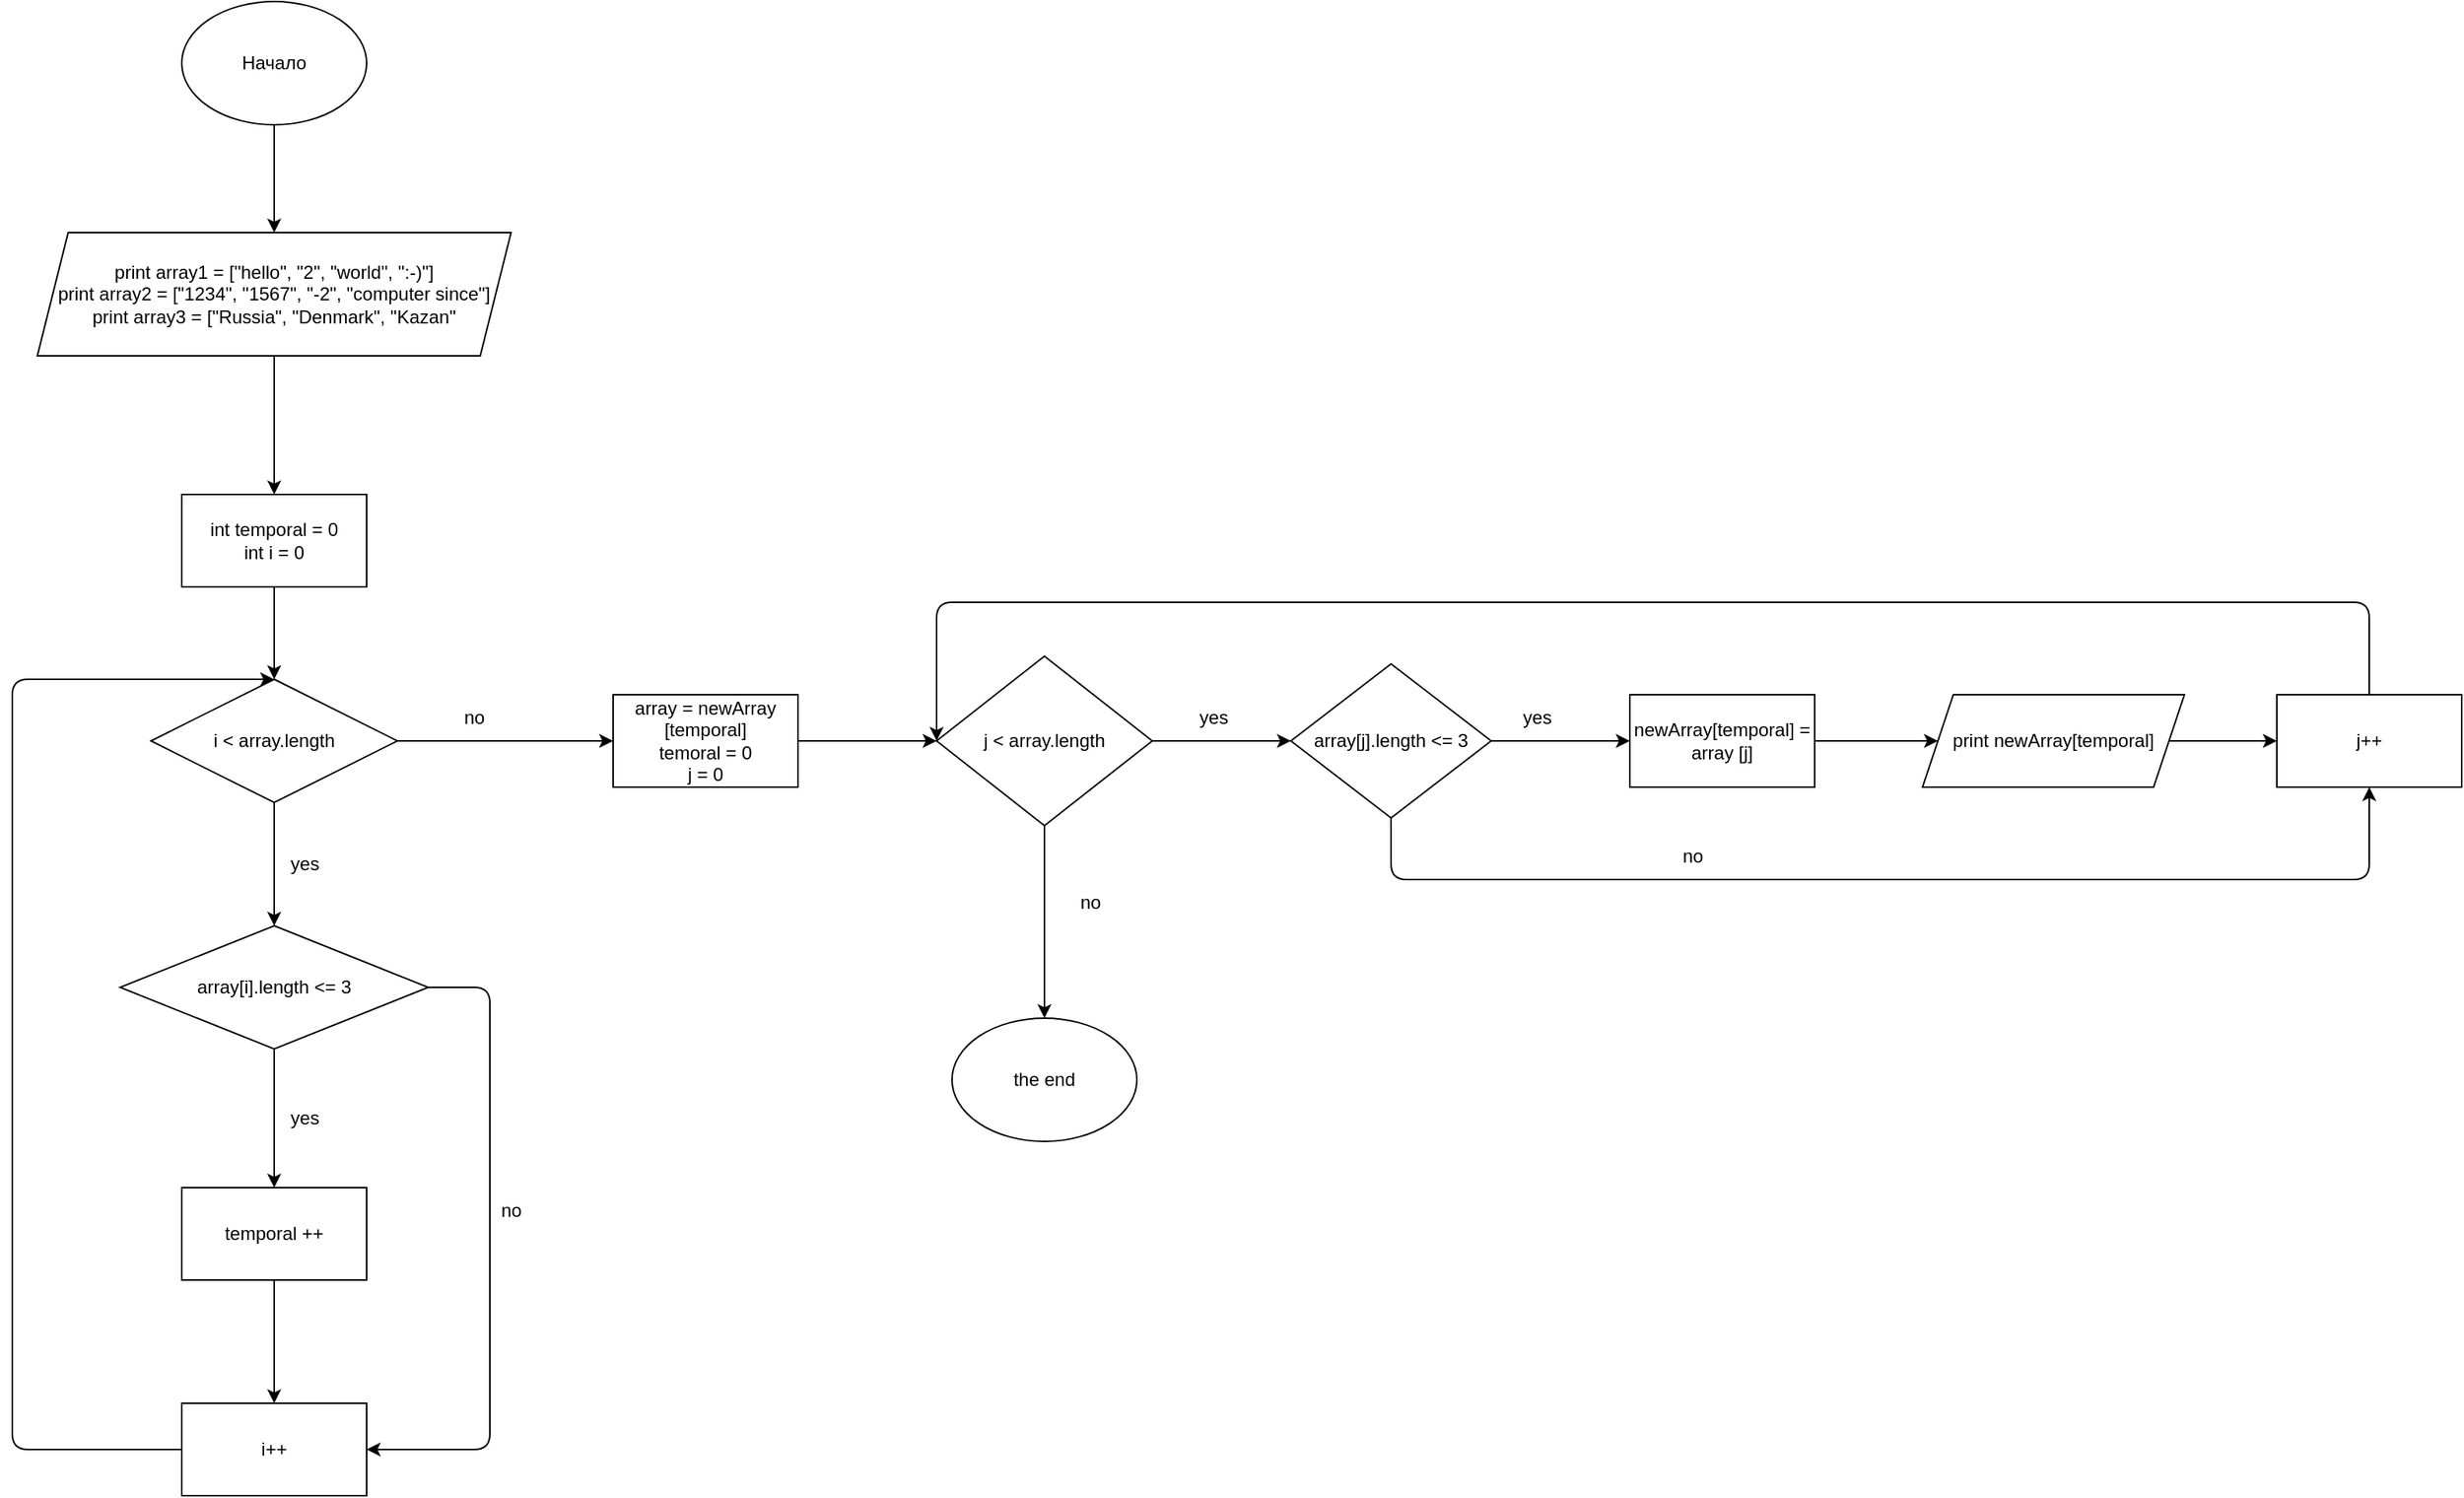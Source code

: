 <mxfile>
    <diagram id="OmwC6JxJdjR2nZ0buQf_" name="Страница 1">
        <mxGraphModel dx="665" dy="360" grid="1" gridSize="10" guides="1" tooltips="1" connect="1" arrows="1" fold="1" page="1" pageScale="1" pageWidth="827" pageHeight="1169" math="0" shadow="0">
            <root>
                <mxCell id="0"/>
                <mxCell id="1" parent="0"/>
                <mxCell id="4" value="" style="edgeStyle=none;html=1;" edge="1" parent="1" source="2" target="3">
                    <mxGeometry relative="1" as="geometry"/>
                </mxCell>
                <mxCell id="2" value="Начало" style="ellipse;whiteSpace=wrap;html=1;" vertex="1" parent="1">
                    <mxGeometry x="230" y="10" width="120" height="80" as="geometry"/>
                </mxCell>
                <mxCell id="8" value="" style="edgeStyle=none;html=1;" edge="1" parent="1" source="3">
                    <mxGeometry relative="1" as="geometry">
                        <mxPoint x="290" y="330" as="targetPoint"/>
                    </mxGeometry>
                </mxCell>
                <mxCell id="3" value="print array1 = [&quot;hello&quot;, &quot;2&quot;, &quot;world&quot;, &quot;:-)&quot;]&lt;br&gt;print array2 = [&quot;1234&quot;, &quot;1567&quot;, &quot;-2&quot;, &quot;computer since&quot;]&lt;br&gt;print array3 = [&quot;Russia&quot;, &quot;Denmark&quot;, &quot;Kazan&quot;" style="shape=parallelogram;perimeter=parallelogramPerimeter;whiteSpace=wrap;html=1;fixedSize=1;" vertex="1" parent="1">
                    <mxGeometry x="136.25" y="160" width="307.5" height="80" as="geometry"/>
                </mxCell>
                <mxCell id="13" value="" style="edgeStyle=none;html=1;" edge="1" parent="1" source="11" target="12">
                    <mxGeometry relative="1" as="geometry"/>
                </mxCell>
                <mxCell id="11" value="int temporal = 0&lt;br&gt;int i = 0" style="rounded=0;whiteSpace=wrap;html=1;" vertex="1" parent="1">
                    <mxGeometry x="230" y="330" width="120" height="60" as="geometry"/>
                </mxCell>
                <mxCell id="15" value="" style="edgeStyle=none;html=1;" edge="1" parent="1" source="12" target="14">
                    <mxGeometry relative="1" as="geometry">
                        <Array as="points">
                            <mxPoint x="290" y="570"/>
                        </Array>
                    </mxGeometry>
                </mxCell>
                <mxCell id="12" value="i &amp;lt; array.length" style="rhombus;whiteSpace=wrap;html=1;rounded=0;" vertex="1" parent="1">
                    <mxGeometry x="210" y="450" width="160" height="80" as="geometry"/>
                </mxCell>
                <mxCell id="17" value="" style="edgeStyle=none;html=1;" edge="1" parent="1" source="14" target="16">
                    <mxGeometry relative="1" as="geometry"/>
                </mxCell>
                <mxCell id="14" value="array[i].length &amp;lt;= 3" style="rhombus;whiteSpace=wrap;html=1;rounded=0;" vertex="1" parent="1">
                    <mxGeometry x="190" y="610" width="200" height="80" as="geometry"/>
                </mxCell>
                <mxCell id="19" value="" style="edgeStyle=none;html=1;" edge="1" parent="1" source="16" target="18">
                    <mxGeometry relative="1" as="geometry"/>
                </mxCell>
                <mxCell id="16" value="temporal ++" style="whiteSpace=wrap;html=1;rounded=0;" vertex="1" parent="1">
                    <mxGeometry x="230" y="780" width="120" height="60" as="geometry"/>
                </mxCell>
                <mxCell id="18" value="i++" style="whiteSpace=wrap;html=1;rounded=0;" vertex="1" parent="1">
                    <mxGeometry x="230" y="920" width="120" height="60" as="geometry"/>
                </mxCell>
                <mxCell id="20" value="" style="endArrow=classic;html=1;exitX=0;exitY=0.5;exitDx=0;exitDy=0;entryX=0.5;entryY=0;entryDx=0;entryDy=0;" edge="1" parent="1" source="18" target="12">
                    <mxGeometry width="50" height="50" relative="1" as="geometry">
                        <mxPoint x="270" y="910" as="sourcePoint"/>
                        <mxPoint x="320" y="860" as="targetPoint"/>
                        <Array as="points">
                            <mxPoint x="120" y="950"/>
                            <mxPoint x="120" y="450"/>
                        </Array>
                    </mxGeometry>
                </mxCell>
                <mxCell id="21" value="yes" style="text;html=1;strokeColor=none;fillColor=none;align=center;verticalAlign=middle;whiteSpace=wrap;rounded=0;" vertex="1" parent="1">
                    <mxGeometry x="280" y="554.5" width="60" height="30" as="geometry"/>
                </mxCell>
                <mxCell id="22" value="yes" style="text;html=1;strokeColor=none;fillColor=none;align=center;verticalAlign=middle;whiteSpace=wrap;rounded=0;" vertex="1" parent="1">
                    <mxGeometry x="280" y="720" width="60" height="30" as="geometry"/>
                </mxCell>
                <mxCell id="23" value="" style="endArrow=classic;html=1;exitX=1;exitY=0.5;exitDx=0;exitDy=0;" edge="1" parent="1" source="12">
                    <mxGeometry width="50" height="50" relative="1" as="geometry">
                        <mxPoint x="240" y="490" as="sourcePoint"/>
                        <mxPoint x="510" y="490" as="targetPoint"/>
                    </mxGeometry>
                </mxCell>
                <mxCell id="24" value="" style="endArrow=classic;html=1;entryX=1;entryY=0.5;entryDx=0;entryDy=0;" edge="1" parent="1" target="18">
                    <mxGeometry width="50" height="50" relative="1" as="geometry">
                        <mxPoint x="390" y="650" as="sourcePoint"/>
                        <mxPoint x="290" y="780" as="targetPoint"/>
                        <Array as="points">
                            <mxPoint x="430" y="650"/>
                            <mxPoint x="430" y="950"/>
                        </Array>
                    </mxGeometry>
                </mxCell>
                <mxCell id="25" value="no" style="text;html=1;strokeColor=none;fillColor=none;align=center;verticalAlign=middle;whiteSpace=wrap;rounded=0;" vertex="1" parent="1">
                    <mxGeometry x="414" y="780" width="60" height="30" as="geometry"/>
                </mxCell>
                <mxCell id="29" value="" style="edgeStyle=none;html=1;" edge="1" parent="1" source="26">
                    <mxGeometry relative="1" as="geometry">
                        <mxPoint x="720" y="490" as="targetPoint"/>
                    </mxGeometry>
                </mxCell>
                <mxCell id="26" value="array = newArray [temporal]&lt;br&gt;temoral = 0&lt;br&gt;j = 0" style="rounded=0;whiteSpace=wrap;html=1;" vertex="1" parent="1">
                    <mxGeometry x="510" y="460" width="120" height="60" as="geometry"/>
                </mxCell>
                <mxCell id="27" value="no" style="text;html=1;strokeColor=none;fillColor=none;align=center;verticalAlign=middle;whiteSpace=wrap;rounded=0;" vertex="1" parent="1">
                    <mxGeometry x="390" y="460" width="60" height="30" as="geometry"/>
                </mxCell>
                <mxCell id="40" value="" style="edgeStyle=none;html=1;" edge="1" parent="1" source="30" target="39">
                    <mxGeometry relative="1" as="geometry"/>
                </mxCell>
                <mxCell id="30" value="j &amp;lt; array.length" style="rhombus;whiteSpace=wrap;html=1;" vertex="1" parent="1">
                    <mxGeometry x="720" y="435" width="140" height="110" as="geometry"/>
                </mxCell>
                <mxCell id="50" value="" style="edgeStyle=none;html=1;" edge="1" parent="1" source="31" target="49">
                    <mxGeometry relative="1" as="geometry"/>
                </mxCell>
                <mxCell id="31" value="newArray[temporal] = array [j]" style="whiteSpace=wrap;html=1;" vertex="1" parent="1">
                    <mxGeometry x="1170" y="460" width="120" height="60" as="geometry"/>
                </mxCell>
                <mxCell id="33" value="j++" style="whiteSpace=wrap;html=1;" vertex="1" parent="1">
                    <mxGeometry x="1590" y="460" width="120" height="60" as="geometry"/>
                </mxCell>
                <mxCell id="38" value="yes" style="text;html=1;strokeColor=none;fillColor=none;align=center;verticalAlign=middle;whiteSpace=wrap;rounded=0;" vertex="1" parent="1">
                    <mxGeometry x="870" y="460" width="60" height="30" as="geometry"/>
                </mxCell>
                <mxCell id="41" value="" style="edgeStyle=none;html=1;" edge="1" parent="1" source="39" target="31">
                    <mxGeometry relative="1" as="geometry"/>
                </mxCell>
                <mxCell id="39" value="array[j].length &amp;lt;= 3" style="rhombus;whiteSpace=wrap;html=1;" vertex="1" parent="1">
                    <mxGeometry x="950" y="440" width="130" height="100" as="geometry"/>
                </mxCell>
                <mxCell id="42" value="yes" style="text;html=1;strokeColor=none;fillColor=none;align=center;verticalAlign=middle;whiteSpace=wrap;rounded=0;" vertex="1" parent="1">
                    <mxGeometry x="1080" y="460" width="60" height="30" as="geometry"/>
                </mxCell>
                <mxCell id="43" value="" style="endArrow=classic;html=1;exitX=0.5;exitY=1;exitDx=0;exitDy=0;" edge="1" parent="1" source="30">
                    <mxGeometry width="50" height="50" relative="1" as="geometry">
                        <mxPoint x="850" y="570" as="sourcePoint"/>
                        <mxPoint x="790" y="670" as="targetPoint"/>
                    </mxGeometry>
                </mxCell>
                <mxCell id="44" value="no" style="text;html=1;strokeColor=none;fillColor=none;align=center;verticalAlign=middle;whiteSpace=wrap;rounded=0;" vertex="1" parent="1">
                    <mxGeometry x="790" y="580" width="60" height="30" as="geometry"/>
                </mxCell>
                <mxCell id="45" value="" style="endArrow=classic;html=1;exitX=0.5;exitY=0;exitDx=0;exitDy=0;entryX=0;entryY=0.5;entryDx=0;entryDy=0;" edge="1" parent="1" source="33" target="30">
                    <mxGeometry width="50" height="50" relative="1" as="geometry">
                        <mxPoint x="1330" y="570" as="sourcePoint"/>
                        <mxPoint x="1380" y="520" as="targetPoint"/>
                        <Array as="points">
                            <mxPoint x="1650" y="400"/>
                            <mxPoint x="1440" y="400"/>
                            <mxPoint x="720" y="400"/>
                        </Array>
                    </mxGeometry>
                </mxCell>
                <mxCell id="46" value="" style="endArrow=classic;html=1;exitX=0.5;exitY=1;exitDx=0;exitDy=0;entryX=0.5;entryY=1;entryDx=0;entryDy=0;" edge="1" parent="1" source="39" target="33">
                    <mxGeometry width="50" height="50" relative="1" as="geometry">
                        <mxPoint x="1030" y="570" as="sourcePoint"/>
                        <mxPoint x="1080" y="520" as="targetPoint"/>
                        <Array as="points">
                            <mxPoint x="1015" y="580"/>
                            <mxPoint x="1440" y="580"/>
                            <mxPoint x="1650" y="580"/>
                        </Array>
                    </mxGeometry>
                </mxCell>
                <mxCell id="47" value="no" style="text;html=1;strokeColor=none;fillColor=none;align=center;verticalAlign=middle;whiteSpace=wrap;rounded=0;" vertex="1" parent="1">
                    <mxGeometry x="1181" y="550" width="60" height="30" as="geometry"/>
                </mxCell>
                <mxCell id="51" value="" style="edgeStyle=none;html=1;" edge="1" parent="1" source="49" target="33">
                    <mxGeometry relative="1" as="geometry"/>
                </mxCell>
                <mxCell id="49" value="print newArray[temporal]" style="shape=parallelogram;perimeter=parallelogramPerimeter;whiteSpace=wrap;html=1;fixedSize=1;" vertex="1" parent="1">
                    <mxGeometry x="1360" y="460" width="170" height="60" as="geometry"/>
                </mxCell>
                <mxCell id="52" value="the end" style="ellipse;whiteSpace=wrap;html=1;" vertex="1" parent="1">
                    <mxGeometry x="730" y="670" width="120" height="80" as="geometry"/>
                </mxCell>
            </root>
        </mxGraphModel>
    </diagram>
</mxfile>